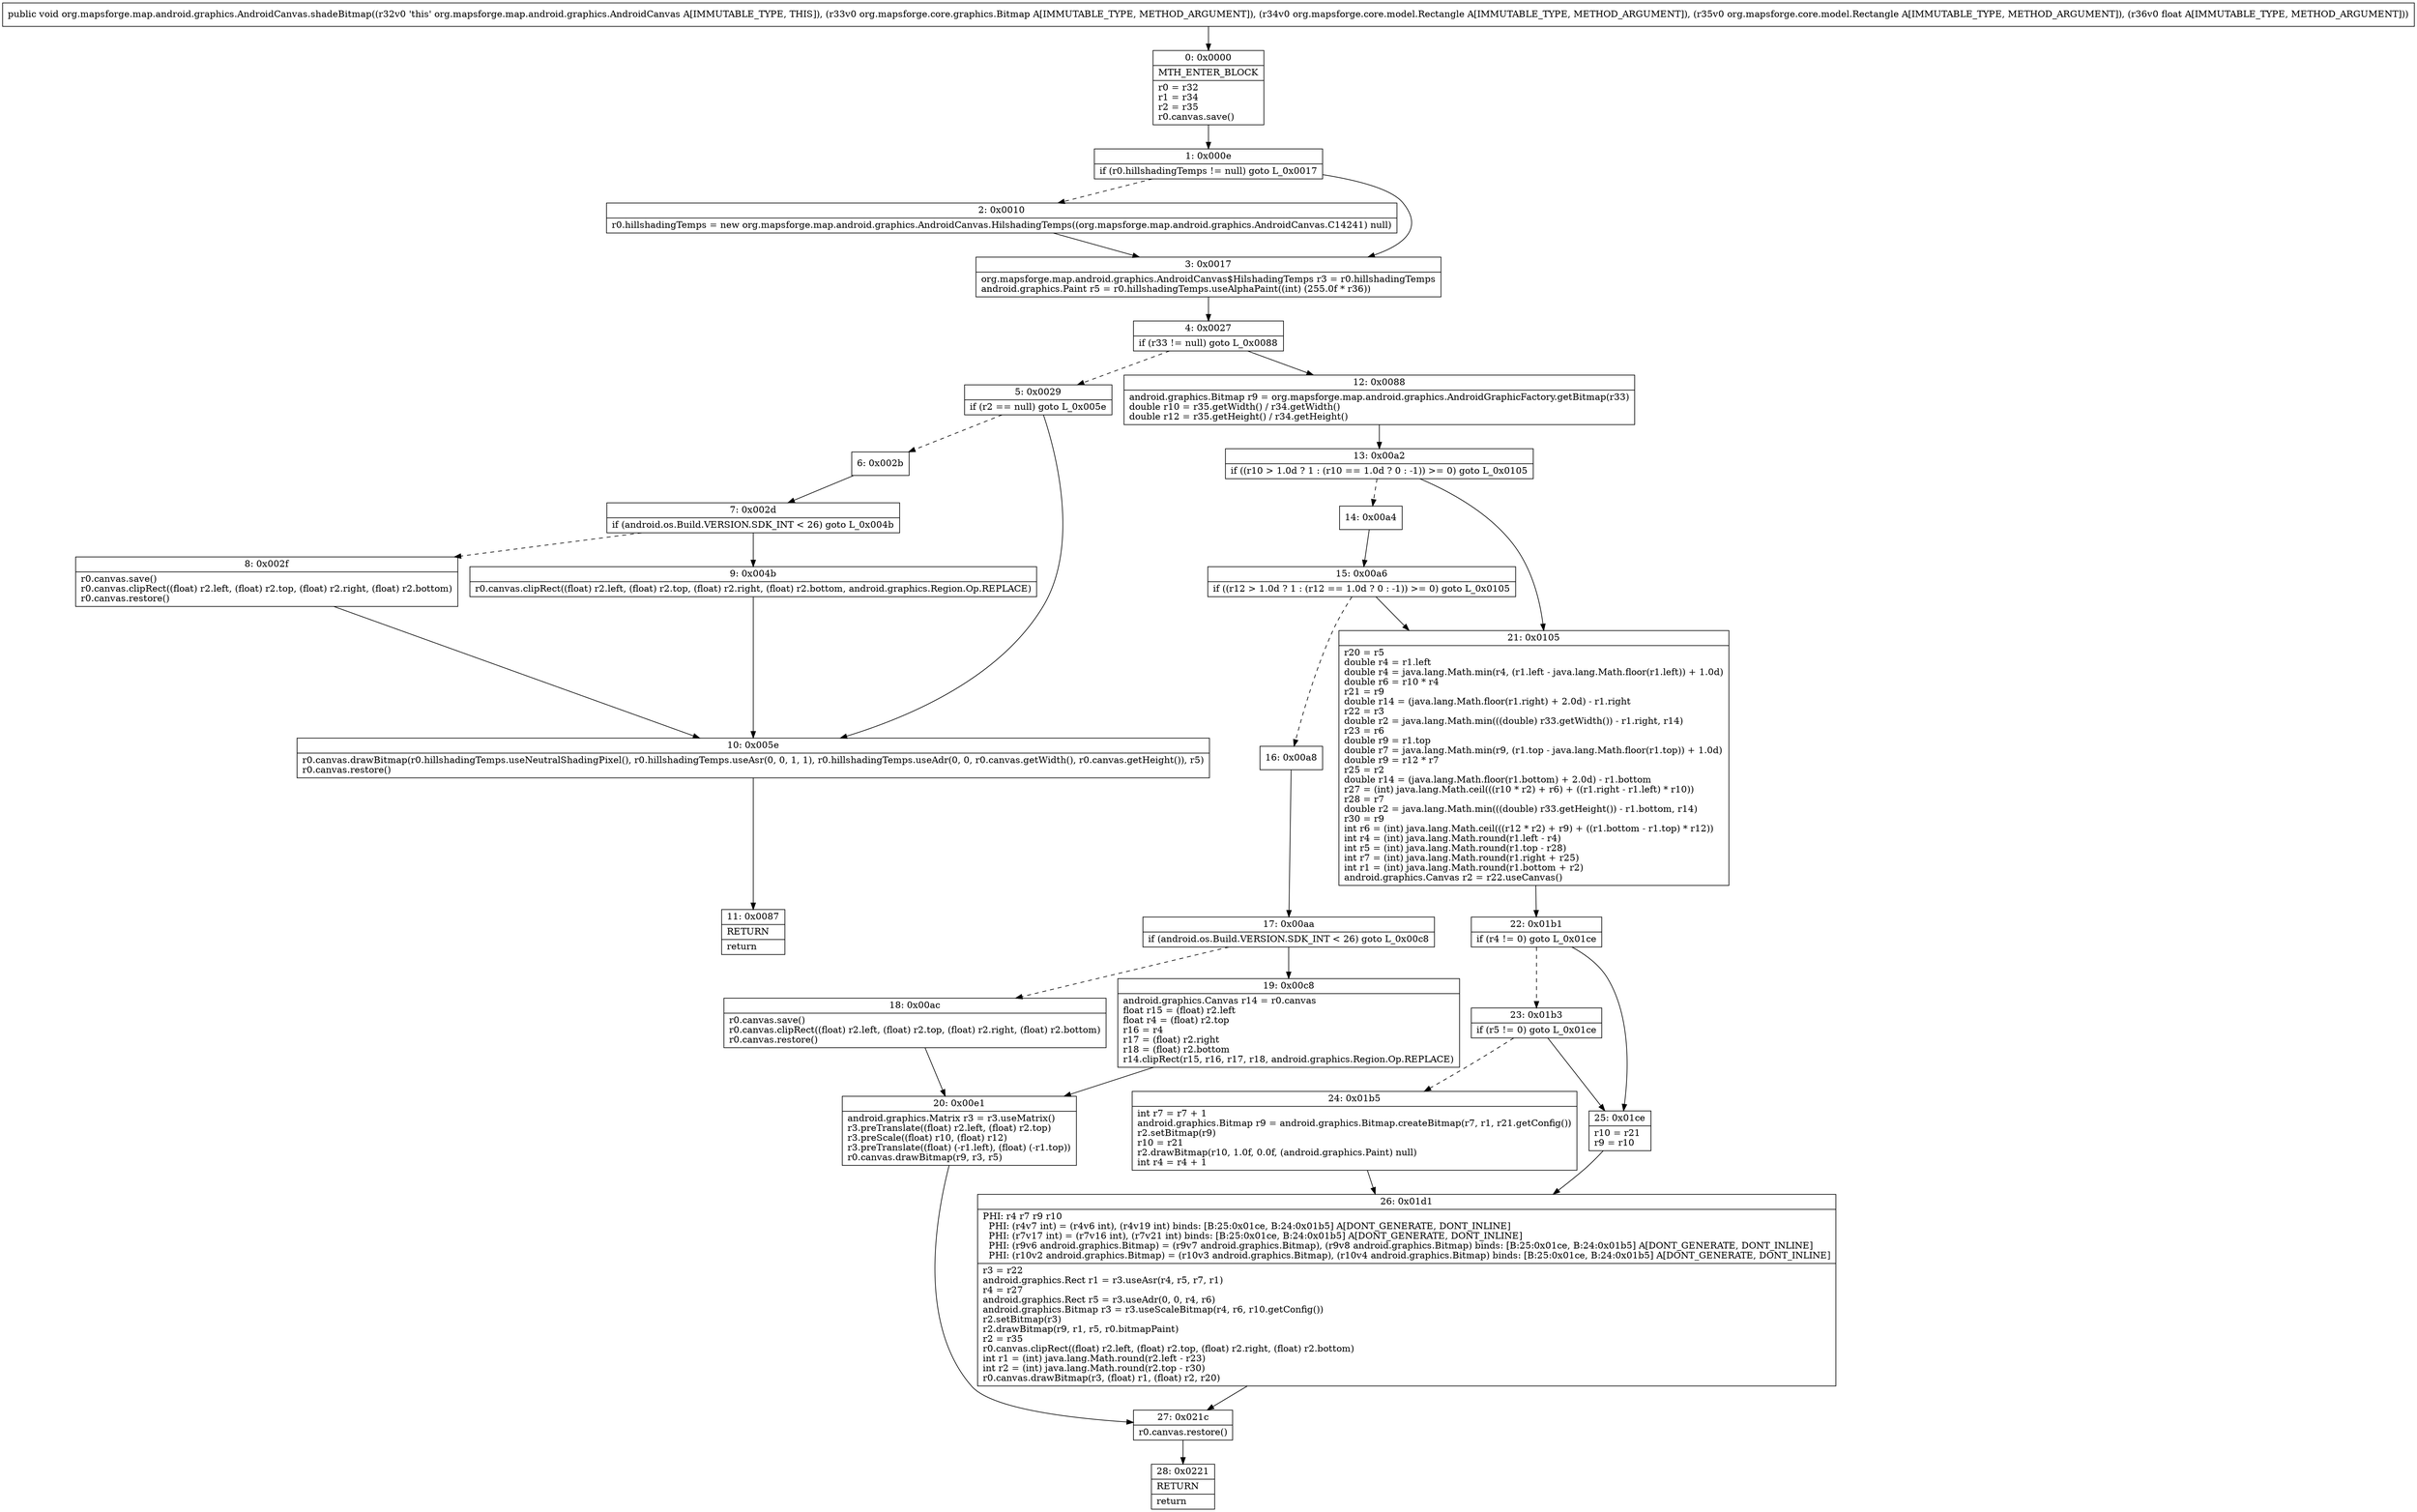digraph "CFG fororg.mapsforge.map.android.graphics.AndroidCanvas.shadeBitmap(Lorg\/mapsforge\/core\/graphics\/Bitmap;Lorg\/mapsforge\/core\/model\/Rectangle;Lorg\/mapsforge\/core\/model\/Rectangle;F)V" {
Node_0 [shape=record,label="{0\:\ 0x0000|MTH_ENTER_BLOCK\l|r0 = r32\lr1 = r34\lr2 = r35\lr0.canvas.save()\l}"];
Node_1 [shape=record,label="{1\:\ 0x000e|if (r0.hillshadingTemps != null) goto L_0x0017\l}"];
Node_2 [shape=record,label="{2\:\ 0x0010|r0.hillshadingTemps = new org.mapsforge.map.android.graphics.AndroidCanvas.HilshadingTemps((org.mapsforge.map.android.graphics.AndroidCanvas.C14241) null)\l}"];
Node_3 [shape=record,label="{3\:\ 0x0017|org.mapsforge.map.android.graphics.AndroidCanvas$HilshadingTemps r3 = r0.hillshadingTemps\landroid.graphics.Paint r5 = r0.hillshadingTemps.useAlphaPaint((int) (255.0f * r36))\l}"];
Node_4 [shape=record,label="{4\:\ 0x0027|if (r33 != null) goto L_0x0088\l}"];
Node_5 [shape=record,label="{5\:\ 0x0029|if (r2 == null) goto L_0x005e\l}"];
Node_6 [shape=record,label="{6\:\ 0x002b}"];
Node_7 [shape=record,label="{7\:\ 0x002d|if (android.os.Build.VERSION.SDK_INT \< 26) goto L_0x004b\l}"];
Node_8 [shape=record,label="{8\:\ 0x002f|r0.canvas.save()\lr0.canvas.clipRect((float) r2.left, (float) r2.top, (float) r2.right, (float) r2.bottom)\lr0.canvas.restore()\l}"];
Node_9 [shape=record,label="{9\:\ 0x004b|r0.canvas.clipRect((float) r2.left, (float) r2.top, (float) r2.right, (float) r2.bottom, android.graphics.Region.Op.REPLACE)\l}"];
Node_10 [shape=record,label="{10\:\ 0x005e|r0.canvas.drawBitmap(r0.hillshadingTemps.useNeutralShadingPixel(), r0.hillshadingTemps.useAsr(0, 0, 1, 1), r0.hillshadingTemps.useAdr(0, 0, r0.canvas.getWidth(), r0.canvas.getHeight()), r5)\lr0.canvas.restore()\l}"];
Node_11 [shape=record,label="{11\:\ 0x0087|RETURN\l|return\l}"];
Node_12 [shape=record,label="{12\:\ 0x0088|android.graphics.Bitmap r9 = org.mapsforge.map.android.graphics.AndroidGraphicFactory.getBitmap(r33)\ldouble r10 = r35.getWidth() \/ r34.getWidth()\ldouble r12 = r35.getHeight() \/ r34.getHeight()\l}"];
Node_13 [shape=record,label="{13\:\ 0x00a2|if ((r10 \> 1.0d ? 1 : (r10 == 1.0d ? 0 : \-1)) \>= 0) goto L_0x0105\l}"];
Node_14 [shape=record,label="{14\:\ 0x00a4}"];
Node_15 [shape=record,label="{15\:\ 0x00a6|if ((r12 \> 1.0d ? 1 : (r12 == 1.0d ? 0 : \-1)) \>= 0) goto L_0x0105\l}"];
Node_16 [shape=record,label="{16\:\ 0x00a8}"];
Node_17 [shape=record,label="{17\:\ 0x00aa|if (android.os.Build.VERSION.SDK_INT \< 26) goto L_0x00c8\l}"];
Node_18 [shape=record,label="{18\:\ 0x00ac|r0.canvas.save()\lr0.canvas.clipRect((float) r2.left, (float) r2.top, (float) r2.right, (float) r2.bottom)\lr0.canvas.restore()\l}"];
Node_19 [shape=record,label="{19\:\ 0x00c8|android.graphics.Canvas r14 = r0.canvas\lfloat r15 = (float) r2.left\lfloat r4 = (float) r2.top\lr16 = r4\lr17 = (float) r2.right\lr18 = (float) r2.bottom\lr14.clipRect(r15, r16, r17, r18, android.graphics.Region.Op.REPLACE)\l}"];
Node_20 [shape=record,label="{20\:\ 0x00e1|android.graphics.Matrix r3 = r3.useMatrix()\lr3.preTranslate((float) r2.left, (float) r2.top)\lr3.preScale((float) r10, (float) r12)\lr3.preTranslate((float) (\-r1.left), (float) (\-r1.top))\lr0.canvas.drawBitmap(r9, r3, r5)\l}"];
Node_21 [shape=record,label="{21\:\ 0x0105|r20 = r5\ldouble r4 = r1.left\ldouble r4 = java.lang.Math.min(r4, (r1.left \- java.lang.Math.floor(r1.left)) + 1.0d)\ldouble r6 = r10 * r4\lr21 = r9\ldouble r14 = (java.lang.Math.floor(r1.right) + 2.0d) \- r1.right\lr22 = r3\ldouble r2 = java.lang.Math.min(((double) r33.getWidth()) \- r1.right, r14)\lr23 = r6\ldouble r9 = r1.top\ldouble r7 = java.lang.Math.min(r9, (r1.top \- java.lang.Math.floor(r1.top)) + 1.0d)\ldouble r9 = r12 * r7\lr25 = r2\ldouble r14 = (java.lang.Math.floor(r1.bottom) + 2.0d) \- r1.bottom\lr27 = (int) java.lang.Math.ceil(((r10 * r2) + r6) + ((r1.right \- r1.left) * r10))\lr28 = r7\ldouble r2 = java.lang.Math.min(((double) r33.getHeight()) \- r1.bottom, r14)\lr30 = r9\lint r6 = (int) java.lang.Math.ceil(((r12 * r2) + r9) + ((r1.bottom \- r1.top) * r12))\lint r4 = (int) java.lang.Math.round(r1.left \- r4)\lint r5 = (int) java.lang.Math.round(r1.top \- r28)\lint r7 = (int) java.lang.Math.round(r1.right + r25)\lint r1 = (int) java.lang.Math.round(r1.bottom + r2)\landroid.graphics.Canvas r2 = r22.useCanvas()\l}"];
Node_22 [shape=record,label="{22\:\ 0x01b1|if (r4 != 0) goto L_0x01ce\l}"];
Node_23 [shape=record,label="{23\:\ 0x01b3|if (r5 != 0) goto L_0x01ce\l}"];
Node_24 [shape=record,label="{24\:\ 0x01b5|int r7 = r7 + 1\landroid.graphics.Bitmap r9 = android.graphics.Bitmap.createBitmap(r7, r1, r21.getConfig())\lr2.setBitmap(r9)\lr10 = r21\lr2.drawBitmap(r10, 1.0f, 0.0f, (android.graphics.Paint) null)\lint r4 = r4 + 1\l}"];
Node_25 [shape=record,label="{25\:\ 0x01ce|r10 = r21\lr9 = r10\l}"];
Node_26 [shape=record,label="{26\:\ 0x01d1|PHI: r4 r7 r9 r10 \l  PHI: (r4v7 int) = (r4v6 int), (r4v19 int) binds: [B:25:0x01ce, B:24:0x01b5] A[DONT_GENERATE, DONT_INLINE]\l  PHI: (r7v17 int) = (r7v16 int), (r7v21 int) binds: [B:25:0x01ce, B:24:0x01b5] A[DONT_GENERATE, DONT_INLINE]\l  PHI: (r9v6 android.graphics.Bitmap) = (r9v7 android.graphics.Bitmap), (r9v8 android.graphics.Bitmap) binds: [B:25:0x01ce, B:24:0x01b5] A[DONT_GENERATE, DONT_INLINE]\l  PHI: (r10v2 android.graphics.Bitmap) = (r10v3 android.graphics.Bitmap), (r10v4 android.graphics.Bitmap) binds: [B:25:0x01ce, B:24:0x01b5] A[DONT_GENERATE, DONT_INLINE]\l|r3 = r22\landroid.graphics.Rect r1 = r3.useAsr(r4, r5, r7, r1)\lr4 = r27\landroid.graphics.Rect r5 = r3.useAdr(0, 0, r4, r6)\landroid.graphics.Bitmap r3 = r3.useScaleBitmap(r4, r6, r10.getConfig())\lr2.setBitmap(r3)\lr2.drawBitmap(r9, r1, r5, r0.bitmapPaint)\lr2 = r35\lr0.canvas.clipRect((float) r2.left, (float) r2.top, (float) r2.right, (float) r2.bottom)\lint r1 = (int) java.lang.Math.round(r2.left \- r23)\lint r2 = (int) java.lang.Math.round(r2.top \- r30)\lr0.canvas.drawBitmap(r3, (float) r1, (float) r2, r20)\l}"];
Node_27 [shape=record,label="{27\:\ 0x021c|r0.canvas.restore()\l}"];
Node_28 [shape=record,label="{28\:\ 0x0221|RETURN\l|return\l}"];
MethodNode[shape=record,label="{public void org.mapsforge.map.android.graphics.AndroidCanvas.shadeBitmap((r32v0 'this' org.mapsforge.map.android.graphics.AndroidCanvas A[IMMUTABLE_TYPE, THIS]), (r33v0 org.mapsforge.core.graphics.Bitmap A[IMMUTABLE_TYPE, METHOD_ARGUMENT]), (r34v0 org.mapsforge.core.model.Rectangle A[IMMUTABLE_TYPE, METHOD_ARGUMENT]), (r35v0 org.mapsforge.core.model.Rectangle A[IMMUTABLE_TYPE, METHOD_ARGUMENT]), (r36v0 float A[IMMUTABLE_TYPE, METHOD_ARGUMENT])) }"];
MethodNode -> Node_0;
Node_0 -> Node_1;
Node_1 -> Node_2[style=dashed];
Node_1 -> Node_3;
Node_2 -> Node_3;
Node_3 -> Node_4;
Node_4 -> Node_5[style=dashed];
Node_4 -> Node_12;
Node_5 -> Node_6[style=dashed];
Node_5 -> Node_10;
Node_6 -> Node_7;
Node_7 -> Node_8[style=dashed];
Node_7 -> Node_9;
Node_8 -> Node_10;
Node_9 -> Node_10;
Node_10 -> Node_11;
Node_12 -> Node_13;
Node_13 -> Node_14[style=dashed];
Node_13 -> Node_21;
Node_14 -> Node_15;
Node_15 -> Node_16[style=dashed];
Node_15 -> Node_21;
Node_16 -> Node_17;
Node_17 -> Node_18[style=dashed];
Node_17 -> Node_19;
Node_18 -> Node_20;
Node_19 -> Node_20;
Node_20 -> Node_27;
Node_21 -> Node_22;
Node_22 -> Node_23[style=dashed];
Node_22 -> Node_25;
Node_23 -> Node_24[style=dashed];
Node_23 -> Node_25;
Node_24 -> Node_26;
Node_25 -> Node_26;
Node_26 -> Node_27;
Node_27 -> Node_28;
}

